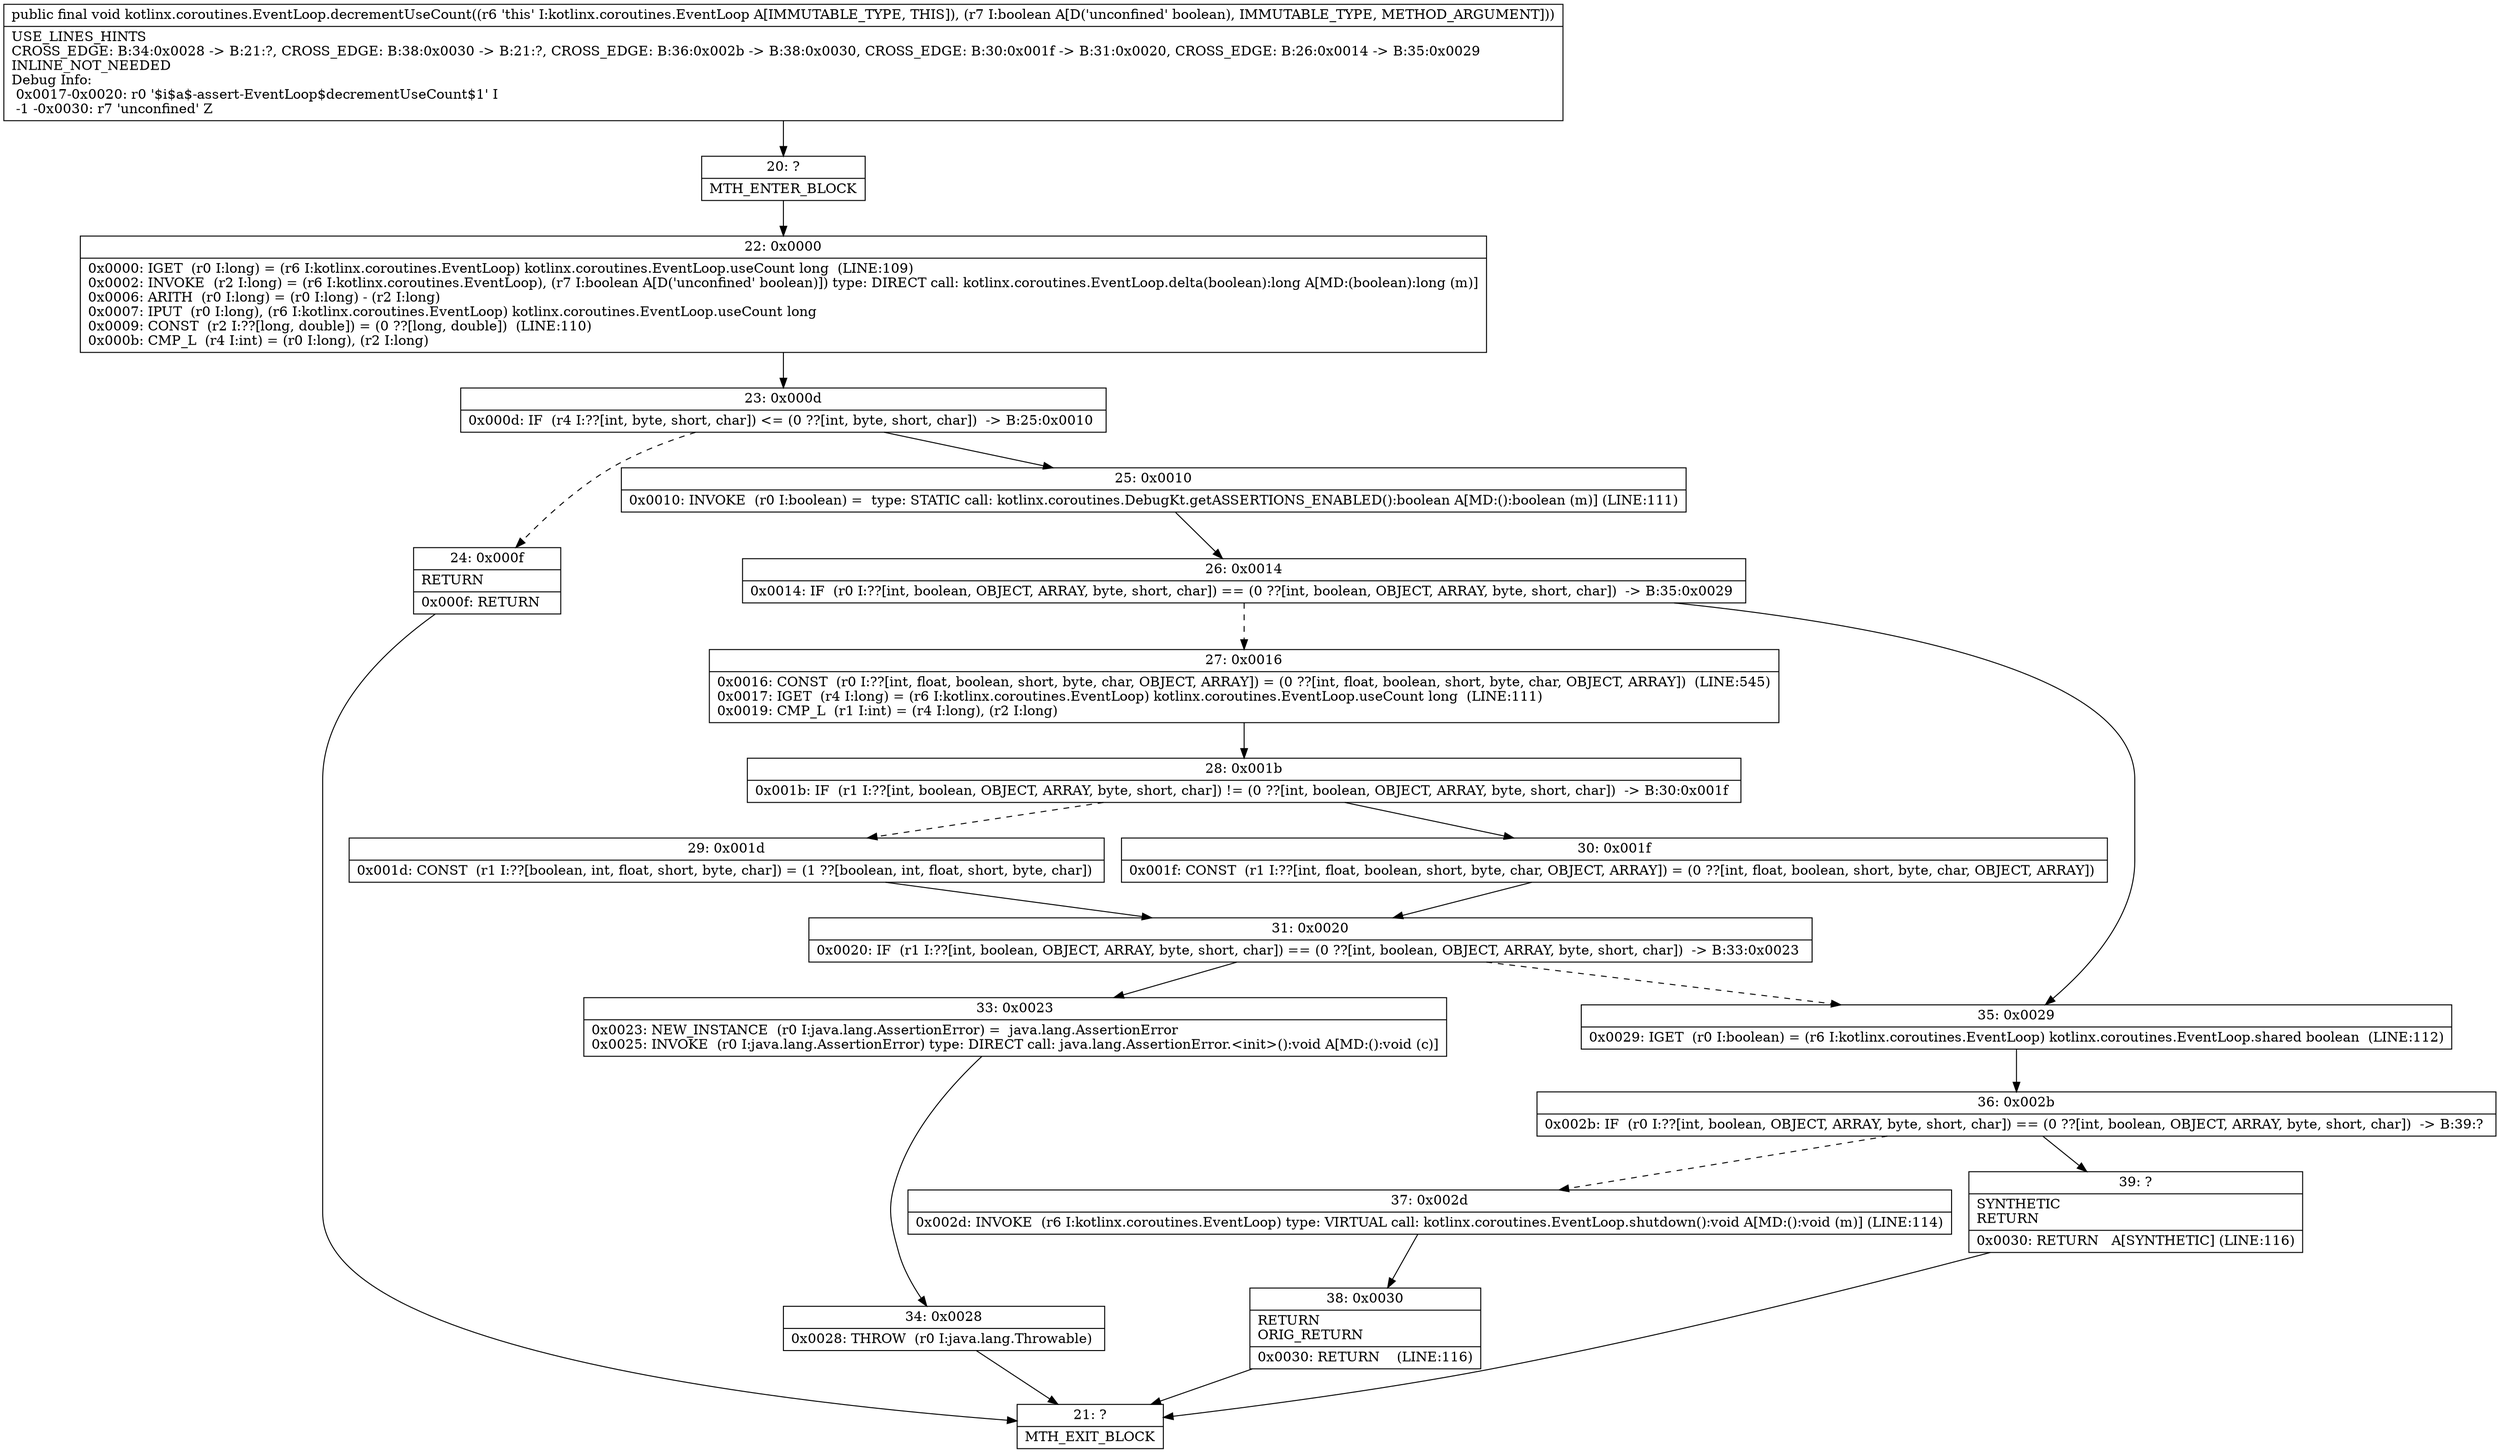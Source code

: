 digraph "CFG forkotlinx.coroutines.EventLoop.decrementUseCount(Z)V" {
Node_20 [shape=record,label="{20\:\ ?|MTH_ENTER_BLOCK\l}"];
Node_22 [shape=record,label="{22\:\ 0x0000|0x0000: IGET  (r0 I:long) = (r6 I:kotlinx.coroutines.EventLoop) kotlinx.coroutines.EventLoop.useCount long  (LINE:109)\l0x0002: INVOKE  (r2 I:long) = (r6 I:kotlinx.coroutines.EventLoop), (r7 I:boolean A[D('unconfined' boolean)]) type: DIRECT call: kotlinx.coroutines.EventLoop.delta(boolean):long A[MD:(boolean):long (m)]\l0x0006: ARITH  (r0 I:long) = (r0 I:long) \- (r2 I:long) \l0x0007: IPUT  (r0 I:long), (r6 I:kotlinx.coroutines.EventLoop) kotlinx.coroutines.EventLoop.useCount long \l0x0009: CONST  (r2 I:??[long, double]) = (0 ??[long, double])  (LINE:110)\l0x000b: CMP_L  (r4 I:int) = (r0 I:long), (r2 I:long) \l}"];
Node_23 [shape=record,label="{23\:\ 0x000d|0x000d: IF  (r4 I:??[int, byte, short, char]) \<= (0 ??[int, byte, short, char])  \-\> B:25:0x0010 \l}"];
Node_24 [shape=record,label="{24\:\ 0x000f|RETURN\l|0x000f: RETURN   \l}"];
Node_21 [shape=record,label="{21\:\ ?|MTH_EXIT_BLOCK\l}"];
Node_25 [shape=record,label="{25\:\ 0x0010|0x0010: INVOKE  (r0 I:boolean) =  type: STATIC call: kotlinx.coroutines.DebugKt.getASSERTIONS_ENABLED():boolean A[MD:():boolean (m)] (LINE:111)\l}"];
Node_26 [shape=record,label="{26\:\ 0x0014|0x0014: IF  (r0 I:??[int, boolean, OBJECT, ARRAY, byte, short, char]) == (0 ??[int, boolean, OBJECT, ARRAY, byte, short, char])  \-\> B:35:0x0029 \l}"];
Node_27 [shape=record,label="{27\:\ 0x0016|0x0016: CONST  (r0 I:??[int, float, boolean, short, byte, char, OBJECT, ARRAY]) = (0 ??[int, float, boolean, short, byte, char, OBJECT, ARRAY])  (LINE:545)\l0x0017: IGET  (r4 I:long) = (r6 I:kotlinx.coroutines.EventLoop) kotlinx.coroutines.EventLoop.useCount long  (LINE:111)\l0x0019: CMP_L  (r1 I:int) = (r4 I:long), (r2 I:long) \l}"];
Node_28 [shape=record,label="{28\:\ 0x001b|0x001b: IF  (r1 I:??[int, boolean, OBJECT, ARRAY, byte, short, char]) != (0 ??[int, boolean, OBJECT, ARRAY, byte, short, char])  \-\> B:30:0x001f \l}"];
Node_29 [shape=record,label="{29\:\ 0x001d|0x001d: CONST  (r1 I:??[boolean, int, float, short, byte, char]) = (1 ??[boolean, int, float, short, byte, char]) \l}"];
Node_31 [shape=record,label="{31\:\ 0x0020|0x0020: IF  (r1 I:??[int, boolean, OBJECT, ARRAY, byte, short, char]) == (0 ??[int, boolean, OBJECT, ARRAY, byte, short, char])  \-\> B:33:0x0023 \l}"];
Node_33 [shape=record,label="{33\:\ 0x0023|0x0023: NEW_INSTANCE  (r0 I:java.lang.AssertionError) =  java.lang.AssertionError \l0x0025: INVOKE  (r0 I:java.lang.AssertionError) type: DIRECT call: java.lang.AssertionError.\<init\>():void A[MD:():void (c)]\l}"];
Node_34 [shape=record,label="{34\:\ 0x0028|0x0028: THROW  (r0 I:java.lang.Throwable) \l}"];
Node_30 [shape=record,label="{30\:\ 0x001f|0x001f: CONST  (r1 I:??[int, float, boolean, short, byte, char, OBJECT, ARRAY]) = (0 ??[int, float, boolean, short, byte, char, OBJECT, ARRAY]) \l}"];
Node_35 [shape=record,label="{35\:\ 0x0029|0x0029: IGET  (r0 I:boolean) = (r6 I:kotlinx.coroutines.EventLoop) kotlinx.coroutines.EventLoop.shared boolean  (LINE:112)\l}"];
Node_36 [shape=record,label="{36\:\ 0x002b|0x002b: IF  (r0 I:??[int, boolean, OBJECT, ARRAY, byte, short, char]) == (0 ??[int, boolean, OBJECT, ARRAY, byte, short, char])  \-\> B:39:? \l}"];
Node_37 [shape=record,label="{37\:\ 0x002d|0x002d: INVOKE  (r6 I:kotlinx.coroutines.EventLoop) type: VIRTUAL call: kotlinx.coroutines.EventLoop.shutdown():void A[MD:():void (m)] (LINE:114)\l}"];
Node_38 [shape=record,label="{38\:\ 0x0030|RETURN\lORIG_RETURN\l|0x0030: RETURN    (LINE:116)\l}"];
Node_39 [shape=record,label="{39\:\ ?|SYNTHETIC\lRETURN\l|0x0030: RETURN   A[SYNTHETIC] (LINE:116)\l}"];
MethodNode[shape=record,label="{public final void kotlinx.coroutines.EventLoop.decrementUseCount((r6 'this' I:kotlinx.coroutines.EventLoop A[IMMUTABLE_TYPE, THIS]), (r7 I:boolean A[D('unconfined' boolean), IMMUTABLE_TYPE, METHOD_ARGUMENT]))  | USE_LINES_HINTS\lCROSS_EDGE: B:34:0x0028 \-\> B:21:?, CROSS_EDGE: B:38:0x0030 \-\> B:21:?, CROSS_EDGE: B:36:0x002b \-\> B:38:0x0030, CROSS_EDGE: B:30:0x001f \-\> B:31:0x0020, CROSS_EDGE: B:26:0x0014 \-\> B:35:0x0029\lINLINE_NOT_NEEDED\lDebug Info:\l  0x0017\-0x0020: r0 '$i$a$\-assert\-EventLoop$decrementUseCount$1' I\l  \-1 \-0x0030: r7 'unconfined' Z\l}"];
MethodNode -> Node_20;Node_20 -> Node_22;
Node_22 -> Node_23;
Node_23 -> Node_24[style=dashed];
Node_23 -> Node_25;
Node_24 -> Node_21;
Node_25 -> Node_26;
Node_26 -> Node_27[style=dashed];
Node_26 -> Node_35;
Node_27 -> Node_28;
Node_28 -> Node_29[style=dashed];
Node_28 -> Node_30;
Node_29 -> Node_31;
Node_31 -> Node_33;
Node_31 -> Node_35[style=dashed];
Node_33 -> Node_34;
Node_34 -> Node_21;
Node_30 -> Node_31;
Node_35 -> Node_36;
Node_36 -> Node_37[style=dashed];
Node_36 -> Node_39;
Node_37 -> Node_38;
Node_38 -> Node_21;
Node_39 -> Node_21;
}

